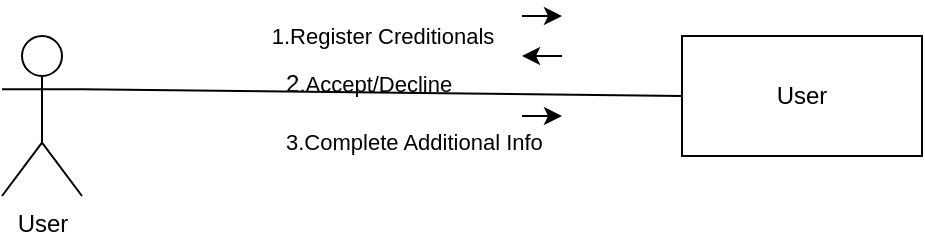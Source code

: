 <mxfile version="12.4.3" type="device" pages="1"><diagram id="lkSoEno2sFgJY8uwA6t6" name="Page-1"><mxGraphModel dx="853" dy="468" grid="1" gridSize="10" guides="1" tooltips="1" connect="1" arrows="1" fold="1" page="1" pageScale="1" pageWidth="850" pageHeight="1100" math="0" shadow="0"><root><mxCell id="0"/><mxCell id="1" parent="0"/><mxCell id="GotM7ALXVG8sbWopvXv8-1" value="&lt;div&gt;User&lt;/div&gt;" style="shape=umlActor;verticalLabelPosition=bottom;labelBackgroundColor=#ffffff;verticalAlign=top;html=1;outlineConnect=0;" vertex="1" parent="1"><mxGeometry x="80" y="280" width="40" height="80" as="geometry"/></mxCell><mxCell id="GotM7ALXVG8sbWopvXv8-3" value="&lt;div&gt;1.Register Creditionals&lt;br&gt;&lt;/div&gt;" style="endArrow=none;html=1;exitX=1;exitY=0.333;exitDx=0;exitDy=0;exitPerimeter=0;entryX=0;entryY=0.5;entryDx=0;entryDy=0;" edge="1" parent="1" source="GotM7ALXVG8sbWopvXv8-1" target="GotM7ALXVG8sbWopvXv8-8"><mxGeometry x="-0.002" y="28" width="50" height="50" relative="1" as="geometry"><mxPoint x="150" y="300" as="sourcePoint"/><mxPoint x="240" y="306.667" as="targetPoint"/><mxPoint as="offset"/></mxGeometry></mxCell><mxCell id="GotM7ALXVG8sbWopvXv8-8" value="User" style="rounded=0;whiteSpace=wrap;html=1;" vertex="1" parent="1"><mxGeometry x="420" y="280" width="120" height="60" as="geometry"/></mxCell><mxCell id="GotM7ALXVG8sbWopvXv8-34" value="" style="group" vertex="1" connectable="0" parent="1"><mxGeometry x="220" y="290" width="120" height="60" as="geometry"/></mxCell><mxCell id="GotM7ALXVG8sbWopvXv8-14" value="&lt;div&gt;2&lt;font style=&quot;font-size: 11px&quot;&gt;.Accept/Decline&lt;/font&gt;&lt;/div&gt;" style="text;html=1;" vertex="1" parent="GotM7ALXVG8sbWopvXv8-34"><mxGeometry width="120" height="30" as="geometry"/></mxCell><mxCell id="GotM7ALXVG8sbWopvXv8-33" value="&lt;div style=&quot;font-size: 11px&quot;&gt;&lt;font style=&quot;font-size: 11px&quot;&gt;3.Complete Additional Info&lt;br&gt;&lt;/font&gt;&lt;/div&gt;&lt;div style=&quot;font-size: 11px&quot;&gt;&lt;font style=&quot;font-size: 11px&quot;&gt;&lt;br&gt;&lt;/font&gt;&lt;/div&gt;" style="text;html=1;" vertex="1" parent="GotM7ALXVG8sbWopvXv8-34"><mxGeometry y="30" width="120" height="30" as="geometry"/></mxCell><mxCell id="GotM7ALXVG8sbWopvXv8-35" value="" style="endArrow=classic;html=1;" edge="1" parent="1"><mxGeometry width="50" height="50" relative="1" as="geometry"><mxPoint x="340" y="270" as="sourcePoint"/><mxPoint x="360" y="270" as="targetPoint"/></mxGeometry></mxCell><mxCell id="GotM7ALXVG8sbWopvXv8-36" value="" style="endArrow=classic;html=1;" edge="1" parent="1"><mxGeometry width="50" height="50" relative="1" as="geometry"><mxPoint x="340" y="320" as="sourcePoint"/><mxPoint x="360" y="320" as="targetPoint"/></mxGeometry></mxCell><mxCell id="GotM7ALXVG8sbWopvXv8-37" value="" style="endArrow=classic;html=1;" edge="1" parent="1"><mxGeometry width="50" height="50" relative="1" as="geometry"><mxPoint x="360" y="290" as="sourcePoint"/><mxPoint x="340" y="290" as="targetPoint"/></mxGeometry></mxCell></root></mxGraphModel></diagram></mxfile>